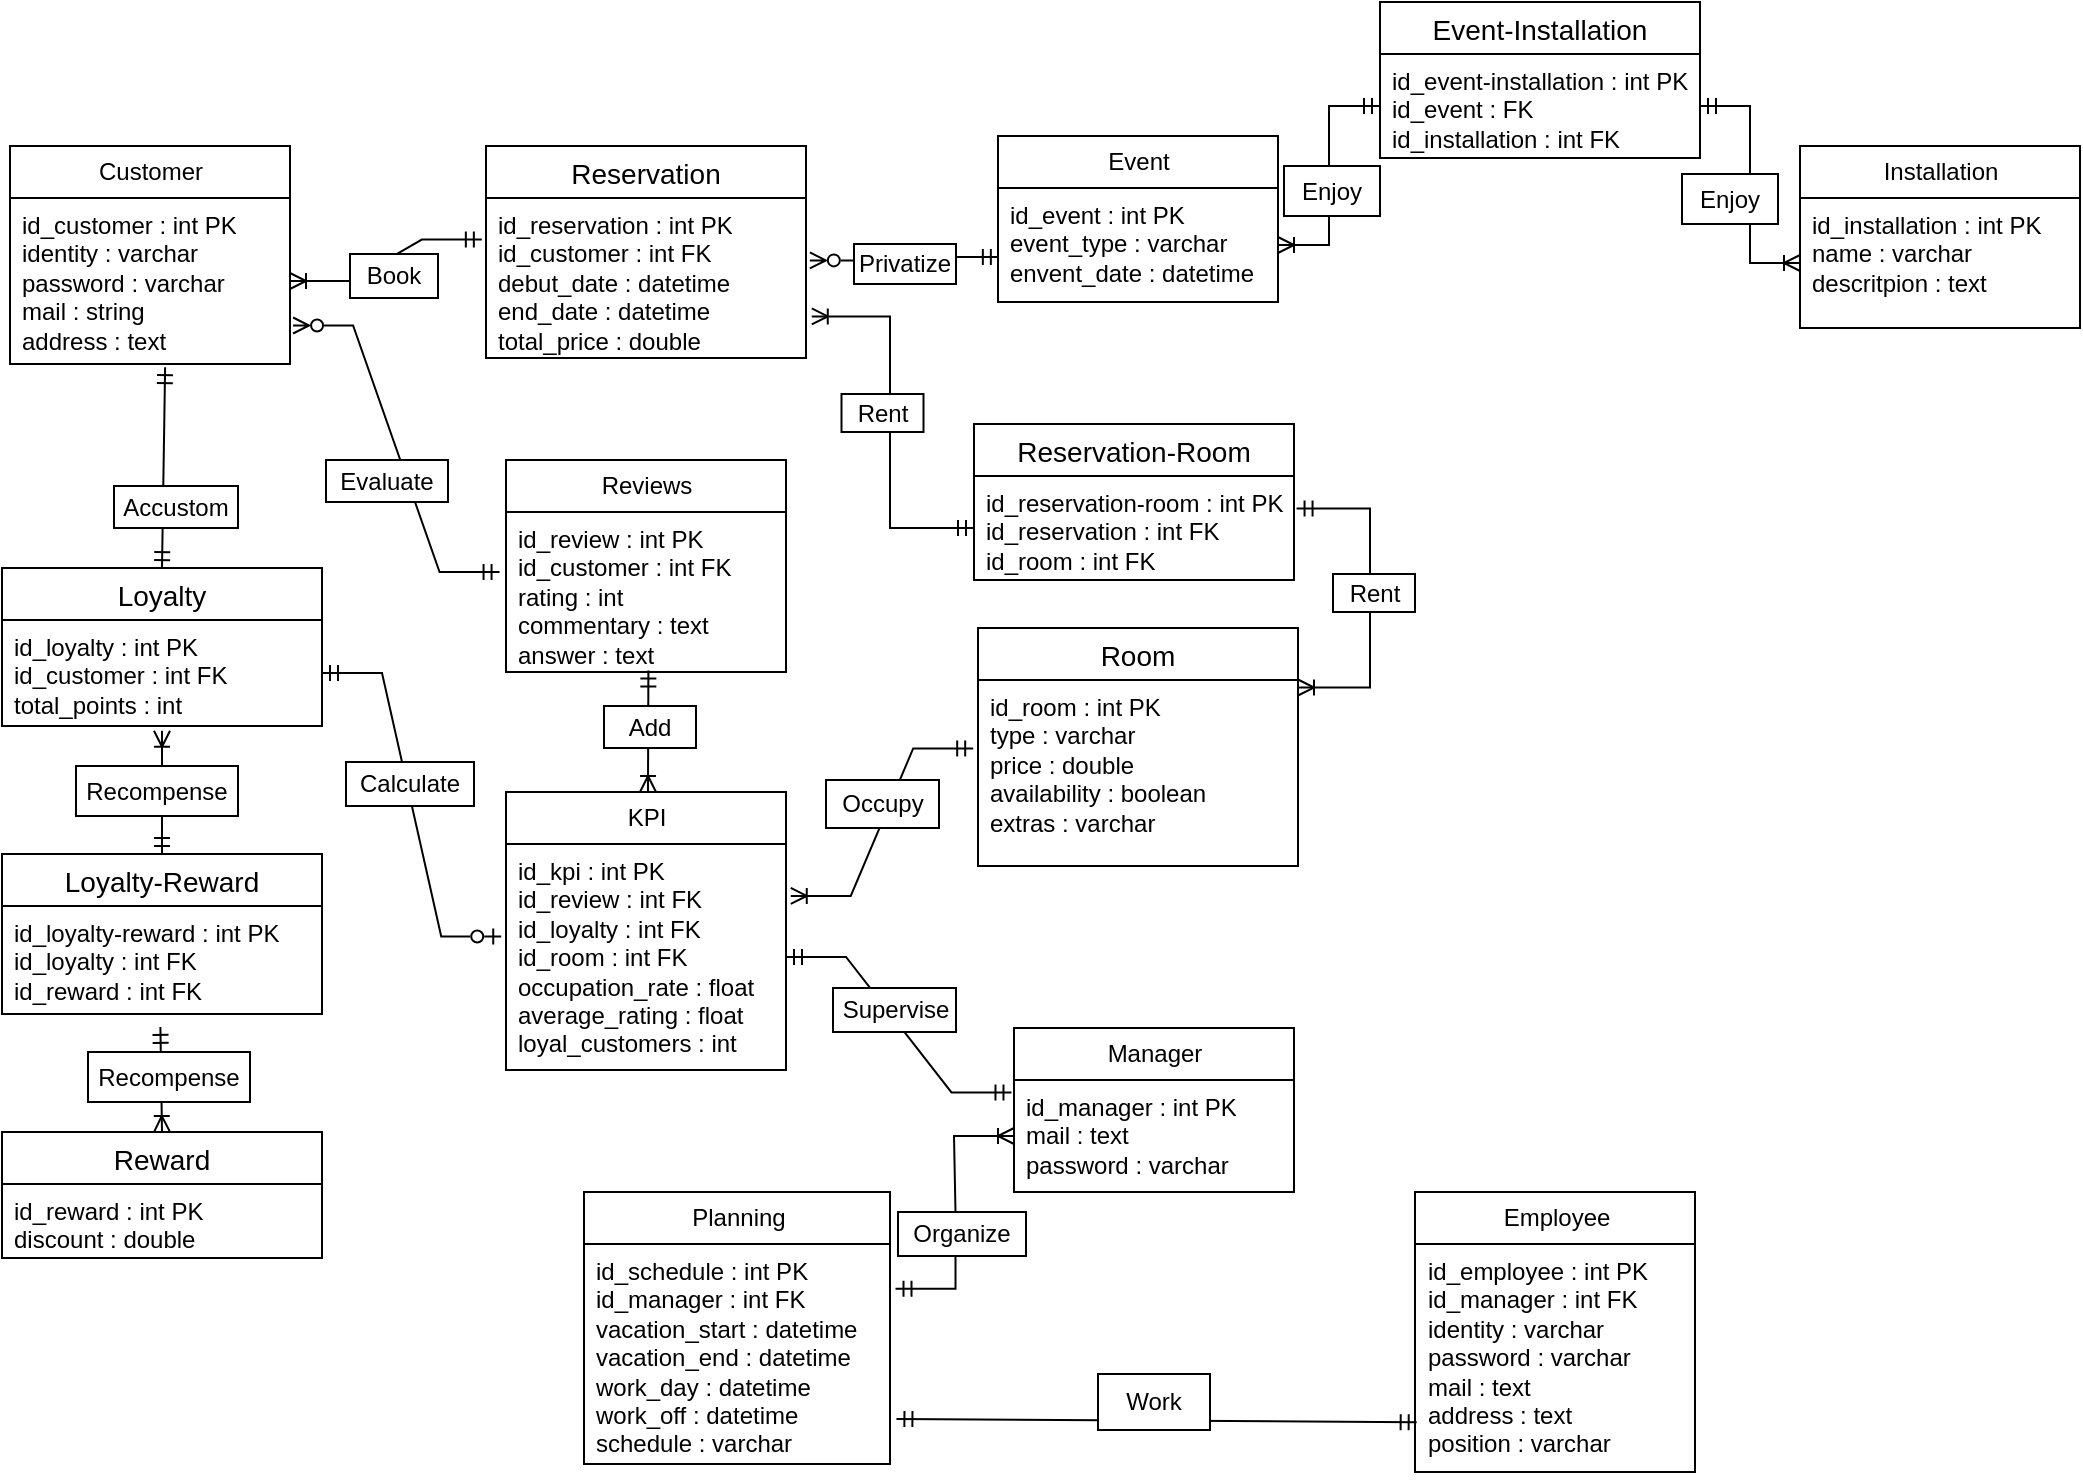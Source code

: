 <mxfile version="28.2.3">
  <diagram name="Page-1" id="EJ_G3w1azQlkb2A3bTI-">
    <mxGraphModel dx="1442" dy="1335" grid="0" gridSize="10" guides="1" tooltips="1" connect="1" arrows="1" fold="1" page="0" pageScale="1" pageWidth="827" pageHeight="1169" math="0" shadow="0">
      <root>
        <mxCell id="0" />
        <mxCell id="1" parent="0" />
        <mxCell id="6JfQClbxXGTTp9EC3AR5-3" value="Manager" style="swimlane;fontStyle=0;childLayout=stackLayout;horizontal=1;startSize=26;fillColor=none;horizontalStack=0;resizeParent=1;resizeParentMax=0;resizeLast=0;collapsible=1;marginBottom=0;html=1;" parent="1" vertex="1">
          <mxGeometry x="504" y="46" width="140" height="82" as="geometry" />
        </mxCell>
        <mxCell id="6JfQClbxXGTTp9EC3AR5-4" value="&lt;div&gt;id_manager : int PK&lt;/div&gt;&lt;div&gt;mail : text&lt;/div&gt;&lt;div&gt;password : varchar&lt;/div&gt;" style="text;strokeColor=none;fillColor=none;align=left;verticalAlign=top;spacingLeft=4;spacingRight=4;overflow=hidden;rotatable=0;points=[[0,0.5],[1,0.5]];portConstraint=eastwest;whiteSpace=wrap;html=1;" parent="6JfQClbxXGTTp9EC3AR5-3" vertex="1">
          <mxGeometry y="26" width="140" height="56" as="geometry" />
        </mxCell>
        <mxCell id="6JfQClbxXGTTp9EC3AR5-7" value="Employee" style="swimlane;fontStyle=0;childLayout=stackLayout;horizontal=1;startSize=26;fillColor=none;horizontalStack=0;resizeParent=1;resizeParentMax=0;resizeLast=0;collapsible=1;marginBottom=0;html=1;" parent="1" vertex="1">
          <mxGeometry x="704.5" y="128" width="140" height="140" as="geometry" />
        </mxCell>
        <mxCell id="6JfQClbxXGTTp9EC3AR5-8" value="&lt;div&gt;id_employee : int PK&lt;/div&gt;&lt;div&gt;id_manager : int FK&lt;/div&gt;&lt;div&gt;identity : varchar&lt;/div&gt;&lt;div&gt;password : varchar&lt;/div&gt;&lt;div&gt;mail : text&lt;/div&gt;&lt;div&gt;address : text&lt;/div&gt;&lt;div&gt;position : varchar&lt;/div&gt;" style="text;strokeColor=none;fillColor=none;align=left;verticalAlign=top;spacingLeft=4;spacingRight=4;overflow=hidden;rotatable=0;points=[[0,0.5],[1,0.5]];portConstraint=eastwest;whiteSpace=wrap;html=1;" parent="6JfQClbxXGTTp9EC3AR5-7" vertex="1">
          <mxGeometry y="26" width="140" height="114" as="geometry" />
        </mxCell>
        <mxCell id="6JfQClbxXGTTp9EC3AR5-12" value="Planning" style="swimlane;fontStyle=0;childLayout=stackLayout;horizontal=1;startSize=26;fillColor=none;horizontalStack=0;resizeParent=1;resizeParentMax=0;resizeLast=0;collapsible=1;marginBottom=0;html=1;" parent="1" vertex="1">
          <mxGeometry x="289" y="128" width="153" height="136" as="geometry" />
        </mxCell>
        <mxCell id="6JfQClbxXGTTp9EC3AR5-13" value="&lt;div&gt;id_schedule : int PK&lt;/div&gt;&lt;div&gt;id_manager : int FK&lt;/div&gt;&lt;div&gt;vacation_start : datetime&lt;/div&gt;&lt;div&gt;vacation_end : datetime&lt;/div&gt;&lt;div&gt;work_day : datetime&lt;/div&gt;&lt;div&gt;work_off : datetime&lt;/div&gt;&lt;div&gt;schedule : varchar&lt;/div&gt;" style="text;strokeColor=none;fillColor=none;align=left;verticalAlign=top;spacingLeft=4;spacingRight=4;overflow=hidden;rotatable=0;points=[[0,0.5],[1,0.5]];portConstraint=eastwest;whiteSpace=wrap;html=1;" parent="6JfQClbxXGTTp9EC3AR5-12" vertex="1">
          <mxGeometry y="26" width="153" height="110" as="geometry" />
        </mxCell>
        <mxCell id="6JfQClbxXGTTp9EC3AR5-16" value="&lt;div&gt;Event&lt;/div&gt;" style="swimlane;fontStyle=0;childLayout=stackLayout;horizontal=1;startSize=26;fillColor=none;horizontalStack=0;resizeParent=1;resizeParentMax=0;resizeLast=0;collapsible=1;marginBottom=0;html=1;" parent="1" vertex="1">
          <mxGeometry x="496" y="-400" width="140" height="83" as="geometry" />
        </mxCell>
        <mxCell id="6JfQClbxXGTTp9EC3AR5-17" value="&lt;div&gt;id_event : int PK&lt;/div&gt;&lt;div&gt;event_type : varchar&lt;/div&gt;&lt;div&gt;envent_date : datetime&lt;/div&gt;" style="text;strokeColor=none;fillColor=none;align=left;verticalAlign=top;spacingLeft=4;spacingRight=4;overflow=hidden;rotatable=0;points=[[0,0.5],[1,0.5]];portConstraint=eastwest;whiteSpace=wrap;html=1;" parent="6JfQClbxXGTTp9EC3AR5-16" vertex="1">
          <mxGeometry y="26" width="140" height="57" as="geometry" />
        </mxCell>
        <mxCell id="6JfQClbxXGTTp9EC3AR5-20" value="Installation" style="swimlane;fontStyle=0;childLayout=stackLayout;horizontal=1;startSize=26;fillColor=none;horizontalStack=0;resizeParent=1;resizeParentMax=0;resizeLast=0;collapsible=1;marginBottom=0;html=1;" parent="1" vertex="1">
          <mxGeometry x="897" y="-395" width="140" height="91" as="geometry" />
        </mxCell>
        <mxCell id="6JfQClbxXGTTp9EC3AR5-21" value="&lt;div&gt;id_installation : int PK&lt;/div&gt;&lt;div&gt;name : varchar&lt;/div&gt;&lt;div&gt;descritpion : text&lt;/div&gt;" style="text;strokeColor=none;fillColor=none;align=left;verticalAlign=top;spacingLeft=4;spacingRight=4;overflow=hidden;rotatable=0;points=[[0,0.5],[1,0.5]];portConstraint=eastwest;whiteSpace=wrap;html=1;" parent="6JfQClbxXGTTp9EC3AR5-20" vertex="1">
          <mxGeometry y="26" width="140" height="65" as="geometry" />
        </mxCell>
        <mxCell id="6JfQClbxXGTTp9EC3AR5-24" value="KPI" style="swimlane;fontStyle=0;childLayout=stackLayout;horizontal=1;startSize=26;fillColor=none;horizontalStack=0;resizeParent=1;resizeParentMax=0;resizeLast=0;collapsible=1;marginBottom=0;html=1;" parent="1" vertex="1">
          <mxGeometry x="250" y="-72" width="140" height="139" as="geometry" />
        </mxCell>
        <mxCell id="6JfQClbxXGTTp9EC3AR5-25" value="&lt;div&gt;id_kpi : int PK&lt;/div&gt;&lt;div&gt;id_review : int FK&lt;/div&gt;&lt;div&gt;id_loyalty : int FK&lt;/div&gt;&lt;div&gt;id_room : int FK&lt;/div&gt;&lt;div&gt;occupation_rate : float&lt;/div&gt;&lt;div&gt;average_rating : float&lt;/div&gt;&lt;div&gt;loyal_customers : int&lt;/div&gt;" style="text;strokeColor=none;fillColor=none;align=left;verticalAlign=top;spacingLeft=4;spacingRight=4;overflow=hidden;rotatable=0;points=[[0,0.5],[1,0.5]];portConstraint=eastwest;whiteSpace=wrap;html=1;" parent="6JfQClbxXGTTp9EC3AR5-24" vertex="1">
          <mxGeometry y="26" width="140" height="113" as="geometry" />
        </mxCell>
        <mxCell id="6JfQClbxXGTTp9EC3AR5-28" value="Customer" style="swimlane;fontStyle=0;childLayout=stackLayout;horizontal=1;startSize=26;fillColor=none;horizontalStack=0;resizeParent=1;resizeParentMax=0;resizeLast=0;collapsible=1;marginBottom=0;html=1;" parent="1" vertex="1">
          <mxGeometry x="2" y="-395" width="140" height="109" as="geometry" />
        </mxCell>
        <mxCell id="6JfQClbxXGTTp9EC3AR5-29" value="&lt;div&gt;id_customer : int PK&lt;/div&gt;&lt;div&gt;identity : varchar&lt;/div&gt;&lt;div&gt;password : varchar&lt;/div&gt;&lt;div&gt;mail : string&lt;/div&gt;&lt;div&gt;address : text&lt;/div&gt;" style="text;strokeColor=none;fillColor=none;align=left;verticalAlign=top;spacingLeft=4;spacingRight=4;overflow=hidden;rotatable=0;points=[[0,0.5],[1,0.5]];portConstraint=eastwest;whiteSpace=wrap;html=1;" parent="6JfQClbxXGTTp9EC3AR5-28" vertex="1">
          <mxGeometry y="26" width="140" height="83" as="geometry" />
        </mxCell>
        <mxCell id="6JfQClbxXGTTp9EC3AR5-32" value="Loyalty" style="swimlane;fontStyle=0;childLayout=stackLayout;horizontal=1;startSize=26;horizontalStack=0;resizeParent=1;resizeParentMax=0;resizeLast=0;collapsible=1;marginBottom=0;align=center;fontSize=14;" parent="1" vertex="1">
          <mxGeometry x="-2" y="-184" width="160" height="79" as="geometry" />
        </mxCell>
        <mxCell id="6JfQClbxXGTTp9EC3AR5-33" value="&lt;div&gt;id_loyalty : int PK&lt;/div&gt;&lt;div&gt;id_customer : int FK&lt;/div&gt;&lt;div&gt;total_points : int&lt;/div&gt;" style="text;strokeColor=none;fillColor=none;spacingLeft=4;spacingRight=4;overflow=hidden;rotatable=0;points=[[0,0.5],[1,0.5]];portConstraint=eastwest;fontSize=12;whiteSpace=wrap;html=1;" parent="6JfQClbxXGTTp9EC3AR5-32" vertex="1">
          <mxGeometry y="26" width="160" height="53" as="geometry" />
        </mxCell>
        <mxCell id="6JfQClbxXGTTp9EC3AR5-38" value="Reservation" style="swimlane;fontStyle=0;childLayout=stackLayout;horizontal=1;startSize=26;horizontalStack=0;resizeParent=1;resizeParentMax=0;resizeLast=0;collapsible=1;marginBottom=0;align=center;fontSize=14;" parent="1" vertex="1">
          <mxGeometry x="240" y="-395" width="160" height="106" as="geometry" />
        </mxCell>
        <mxCell id="6JfQClbxXGTTp9EC3AR5-39" value="&lt;div&gt;id_reservation : int PK&lt;/div&gt;&lt;div&gt;id_customer : int FK&lt;/div&gt;&lt;div&gt;debut_date : datetime&lt;/div&gt;&lt;div&gt;end_date : datetime&lt;/div&gt;&lt;div&gt;total_price : double&lt;/div&gt;" style="text;strokeColor=none;fillColor=none;spacingLeft=4;spacingRight=4;overflow=hidden;rotatable=0;points=[[0,0.5],[1,0.5]];portConstraint=eastwest;fontSize=12;whiteSpace=wrap;html=1;" parent="6JfQClbxXGTTp9EC3AR5-38" vertex="1">
          <mxGeometry y="26" width="160" height="80" as="geometry" />
        </mxCell>
        <mxCell id="6JfQClbxXGTTp9EC3AR5-42" value="Reviews" style="swimlane;fontStyle=0;childLayout=stackLayout;horizontal=1;startSize=26;fillColor=none;horizontalStack=0;resizeParent=1;resizeParentMax=0;resizeLast=0;collapsible=1;marginBottom=0;html=1;" parent="1" vertex="1">
          <mxGeometry x="250" y="-238" width="140" height="106" as="geometry" />
        </mxCell>
        <mxCell id="6JfQClbxXGTTp9EC3AR5-43" value="&lt;div&gt;id_review : int PK&lt;/div&gt;&lt;div&gt;id_customer : int FK&lt;/div&gt;&lt;div&gt;rating : int&lt;/div&gt;&lt;div&gt;commentary : text&lt;/div&gt;&lt;div&gt;answer : text&lt;/div&gt;" style="text;strokeColor=none;fillColor=none;align=left;verticalAlign=top;spacingLeft=4;spacingRight=4;overflow=hidden;rotatable=0;points=[[0,0.5],[1,0.5]];portConstraint=eastwest;whiteSpace=wrap;html=1;" parent="6JfQClbxXGTTp9EC3AR5-42" vertex="1">
          <mxGeometry y="26" width="140" height="80" as="geometry" />
        </mxCell>
        <mxCell id="6JfQClbxXGTTp9EC3AR5-46" value="Reward" style="swimlane;fontStyle=0;childLayout=stackLayout;horizontal=1;startSize=26;horizontalStack=0;resizeParent=1;resizeParentMax=0;resizeLast=0;collapsible=1;marginBottom=0;align=center;fontSize=14;" parent="1" vertex="1">
          <mxGeometry x="-2" y="98" width="160" height="63" as="geometry" />
        </mxCell>
        <mxCell id="6JfQClbxXGTTp9EC3AR5-47" value="&lt;div&gt;id_reward : int PK&lt;/div&gt;&lt;div&gt;discount : double&lt;/div&gt;" style="text;strokeColor=none;fillColor=none;spacingLeft=4;spacingRight=4;overflow=hidden;rotatable=0;points=[[0,0.5],[1,0.5]];portConstraint=eastwest;fontSize=12;whiteSpace=wrap;html=1;" parent="6JfQClbxXGTTp9EC3AR5-46" vertex="1">
          <mxGeometry y="26" width="160" height="37" as="geometry" />
        </mxCell>
        <mxCell id="6JfQClbxXGTTp9EC3AR5-63" value="Room" style="swimlane;fontStyle=0;childLayout=stackLayout;horizontal=1;startSize=26;horizontalStack=0;resizeParent=1;resizeParentMax=0;resizeLast=0;collapsible=1;marginBottom=0;align=center;fontSize=14;" parent="1" vertex="1">
          <mxGeometry x="486" y="-154" width="160" height="119" as="geometry" />
        </mxCell>
        <mxCell id="6JfQClbxXGTTp9EC3AR5-64" value="&lt;div&gt;id_room : int PK&lt;/div&gt;&lt;div&gt;type : varchar&lt;/div&gt;&lt;div&gt;price : double&lt;/div&gt;&lt;div&gt;availability : boolean&lt;/div&gt;&lt;div&gt;extras : varchar&lt;/div&gt;" style="text;strokeColor=none;fillColor=none;spacingLeft=4;spacingRight=4;overflow=hidden;rotatable=0;points=[[0,0.5],[1,0.5]];portConstraint=eastwest;fontSize=12;whiteSpace=wrap;html=1;" parent="6JfQClbxXGTTp9EC3AR5-63" vertex="1">
          <mxGeometry y="26" width="160" height="93" as="geometry" />
        </mxCell>
        <mxCell id="6JfQClbxXGTTp9EC3AR5-68" value="Event-Installation" style="swimlane;fontStyle=0;childLayout=stackLayout;horizontal=1;startSize=26;horizontalStack=0;resizeParent=1;resizeParentMax=0;resizeLast=0;collapsible=1;marginBottom=0;align=center;fontSize=14;" parent="1" vertex="1">
          <mxGeometry x="687" y="-467" width="160" height="78" as="geometry" />
        </mxCell>
        <mxCell id="6JfQClbxXGTTp9EC3AR5-69" value="&lt;div&gt;id_event-installation : int PK&lt;/div&gt;&lt;div&gt;id_event : FK&lt;/div&gt;&lt;div&gt;id_installation : int FK&lt;/div&gt;" style="text;strokeColor=none;fillColor=none;spacingLeft=4;spacingRight=4;overflow=hidden;rotatable=0;points=[[0,0.5],[1,0.5]];portConstraint=eastwest;fontSize=12;whiteSpace=wrap;html=1;" parent="6JfQClbxXGTTp9EC3AR5-68" vertex="1">
          <mxGeometry y="26" width="160" height="52" as="geometry" />
        </mxCell>
        <mxCell id="tfc34CaD-me6gObzAvvp-3" value="" style="edgeStyle=entityRelationEdgeStyle;fontSize=12;html=1;endArrow=ERmandOne;startArrow=ERoneToMany;rounded=0;entryX=-0.013;entryY=0.26;entryDx=0;entryDy=0;entryPerimeter=0;exitX=1;exitY=0.5;exitDx=0;exitDy=0;startFill=0;" parent="1" source="6JfQClbxXGTTp9EC3AR5-29" target="6JfQClbxXGTTp9EC3AR5-39" edge="1">
          <mxGeometry width="100" height="100" relative="1" as="geometry">
            <mxPoint x="127" y="-247" as="sourcePoint" />
            <mxPoint x="227" y="-347" as="targetPoint" />
          </mxGeometry>
        </mxCell>
        <mxCell id="tfc34CaD-me6gObzAvvp-4" value="" style="edgeStyle=entityRelationEdgeStyle;fontSize=12;html=1;endArrow=ERmandOne;startArrow=ERzeroToMany;rounded=0;entryX=0.003;entryY=0.606;entryDx=0;entryDy=0;entryPerimeter=0;exitX=1.012;exitY=0.39;exitDx=0;exitDy=0;exitPerimeter=0;startFill=0;endFill=0;" parent="1" source="6JfQClbxXGTTp9EC3AR5-39" target="6JfQClbxXGTTp9EC3AR5-17" edge="1">
          <mxGeometry width="100" height="100" relative="1" as="geometry">
            <mxPoint x="392" y="-265" as="sourcePoint" />
            <mxPoint x="492" y="-365" as="targetPoint" />
          </mxGeometry>
        </mxCell>
        <mxCell id="tfc34CaD-me6gObzAvvp-5" value="" style="edgeStyle=entityRelationEdgeStyle;fontSize=12;html=1;endArrow=ERmandOne;startArrow=ERzeroToMany;rounded=0;exitX=1.011;exitY=0.768;exitDx=0;exitDy=0;exitPerimeter=0;endFill=0;startFill=0;entryX=-0.023;entryY=0.375;entryDx=0;entryDy=0;entryPerimeter=0;" parent="1" source="6JfQClbxXGTTp9EC3AR5-29" target="6JfQClbxXGTTp9EC3AR5-43" edge="1">
          <mxGeometry width="100" height="100" relative="1" as="geometry">
            <mxPoint x="138" y="-119" as="sourcePoint" />
            <mxPoint x="239" y="-164" as="targetPoint" />
          </mxGeometry>
        </mxCell>
        <mxCell id="tfc34CaD-me6gObzAvvp-6" value="" style="fontSize=12;html=1;endArrow=ERmandOne;startArrow=ERoneToMany;rounded=0;entryX=0.611;entryY=0.978;entryDx=0;entryDy=0;entryPerimeter=0;startFill=0;endFill=0;" parent="1" edge="1">
          <mxGeometry width="100" height="100" relative="1" as="geometry">
            <mxPoint x="321" y="-72" as="sourcePoint" />
            <mxPoint x="321.19" y="-132.74" as="targetPoint" />
          </mxGeometry>
        </mxCell>
        <mxCell id="tfc34CaD-me6gObzAvvp-7" value="" style="edgeStyle=entityRelationEdgeStyle;fontSize=12;html=1;endArrow=ERzeroToOne;startArrow=ERmandOne;rounded=0;exitX=1;exitY=0.5;exitDx=0;exitDy=0;entryX=-0.017;entryY=0.409;entryDx=0;entryDy=0;entryPerimeter=0;startFill=0;endFill=0;" parent="1" source="6JfQClbxXGTTp9EC3AR5-33" target="6JfQClbxXGTTp9EC3AR5-25" edge="1">
          <mxGeometry width="100" height="100" relative="1" as="geometry">
            <mxPoint x="166" y="-27" as="sourcePoint" />
            <mxPoint x="226" y="-152" as="targetPoint" />
          </mxGeometry>
        </mxCell>
        <mxCell id="tfc34CaD-me6gObzAvvp-8" value="" style="edgeStyle=entityRelationEdgeStyle;fontSize=12;html=1;endArrow=ERmandOne;startArrow=ERoneToMany;rounded=0;startFill=0;endFill=0;entryX=-0.015;entryY=0.368;entryDx=0;entryDy=0;entryPerimeter=0;exitX=1.017;exitY=0.23;exitDx=0;exitDy=0;exitPerimeter=0;" parent="1" source="6JfQClbxXGTTp9EC3AR5-25" target="6JfQClbxXGTTp9EC3AR5-64" edge="1">
          <mxGeometry width="100" height="100" relative="1" as="geometry">
            <mxPoint x="420" y="-25" as="sourcePoint" />
            <mxPoint x="480" y="-69" as="targetPoint" />
            <Array as="points">
              <mxPoint x="460" y="-185" />
              <mxPoint x="474" y="-101" />
            </Array>
          </mxGeometry>
        </mxCell>
        <mxCell id="tfc34CaD-me6gObzAvvp-9" value="" style="edgeStyle=entityRelationEdgeStyle;fontSize=12;html=1;endArrow=ERmandOne;startArrow=ERmandOne;rounded=0;entryX=-0.009;entryY=0.111;entryDx=0;entryDy=0;exitX=1;exitY=0.5;exitDx=0;exitDy=0;entryPerimeter=0;" parent="1" source="6JfQClbxXGTTp9EC3AR5-25" target="6JfQClbxXGTTp9EC3AR5-4" edge="1">
          <mxGeometry width="100" height="100" relative="1" as="geometry">
            <mxPoint x="407" y="48" as="sourcePoint" />
            <mxPoint x="507" y="-52" as="targetPoint" />
          </mxGeometry>
        </mxCell>
        <mxCell id="tfc34CaD-me6gObzAvvp-11" value="" style="edgeStyle=entityRelationEdgeStyle;fontSize=12;html=1;endArrow=ERoneToMany;endFill=0;rounded=0;entryX=0;entryY=0.5;entryDx=0;entryDy=0;exitX=1.018;exitY=0.203;exitDx=0;exitDy=0;exitPerimeter=0;startArrow=ERmandOne;startFill=0;" parent="1" source="6JfQClbxXGTTp9EC3AR5-13" target="6JfQClbxXGTTp9EC3AR5-4" edge="1">
          <mxGeometry width="100" height="100" relative="1" as="geometry">
            <mxPoint x="462" y="288" as="sourcePoint" />
            <mxPoint x="562" y="188" as="targetPoint" />
          </mxGeometry>
        </mxCell>
        <mxCell id="tfc34CaD-me6gObzAvvp-12" value="" style="fontSize=12;html=1;endArrow=ERmandOne;startArrow=ERmandOne;rounded=0;exitX=1.021;exitY=0.795;exitDx=0;exitDy=0;exitPerimeter=0;entryX=0.006;entryY=0.782;entryDx=0;entryDy=0;entryPerimeter=0;" parent="1" source="6JfQClbxXGTTp9EC3AR5-13" target="6JfQClbxXGTTp9EC3AR5-8" edge="1">
          <mxGeometry width="100" height="100" relative="1" as="geometry">
            <mxPoint x="594" y="351" as="sourcePoint" />
            <mxPoint x="694" y="251" as="targetPoint" />
          </mxGeometry>
        </mxCell>
        <mxCell id="tfc34CaD-me6gObzAvvp-13" value="Work" style="whiteSpace=wrap;html=1;align=center;" parent="1" vertex="1">
          <mxGeometry x="546" y="219" width="56" height="28" as="geometry" />
        </mxCell>
        <mxCell id="tfc34CaD-me6gObzAvvp-15" value="Organize" style="whiteSpace=wrap;html=1;align=center;" parent="1" vertex="1">
          <mxGeometry x="446" y="138" width="64" height="22" as="geometry" />
        </mxCell>
        <mxCell id="tfc34CaD-me6gObzAvvp-21" value="Reservation-Room" style="swimlane;fontStyle=0;childLayout=stackLayout;horizontal=1;startSize=26;horizontalStack=0;resizeParent=1;resizeParentMax=0;resizeLast=0;collapsible=1;marginBottom=0;align=center;fontSize=14;" parent="1" vertex="1">
          <mxGeometry x="484" y="-256" width="160" height="78" as="geometry" />
        </mxCell>
        <mxCell id="tfc34CaD-me6gObzAvvp-22" value="&lt;div&gt;id_reservation-room : int PK&lt;/div&gt;&lt;div&gt;id_reservation : int FK&lt;/div&gt;&lt;div&gt;id_room : int FK&lt;/div&gt;" style="text;strokeColor=none;fillColor=none;spacingLeft=4;spacingRight=4;overflow=hidden;rotatable=0;points=[[0,0.5],[1,0.5]];portConstraint=eastwest;fontSize=12;whiteSpace=wrap;html=1;" parent="tfc34CaD-me6gObzAvvp-21" vertex="1">
          <mxGeometry y="26" width="160" height="52" as="geometry" />
        </mxCell>
        <mxCell id="tfc34CaD-me6gObzAvvp-25" value="Loyalty-Reward" style="swimlane;fontStyle=0;childLayout=stackLayout;horizontal=1;startSize=26;horizontalStack=0;resizeParent=1;resizeParentMax=0;resizeLast=0;collapsible=1;marginBottom=0;align=center;fontSize=14;" parent="1" vertex="1">
          <mxGeometry x="-2" y="-41" width="160" height="80" as="geometry" />
        </mxCell>
        <mxCell id="tfc34CaD-me6gObzAvvp-26" value="&lt;div&gt;id_loyalty-reward : int PK&lt;/div&gt;&lt;div&gt;id_loyalty : int FK&lt;/div&gt;&lt;div&gt;id_reward : int FK&lt;/div&gt;" style="text;strokeColor=none;fillColor=none;spacingLeft=4;spacingRight=4;overflow=hidden;rotatable=0;points=[[0,0.5],[1,0.5]];portConstraint=eastwest;fontSize=12;whiteSpace=wrap;html=1;" parent="tfc34CaD-me6gObzAvvp-25" vertex="1">
          <mxGeometry y="26" width="160" height="54" as="geometry" />
        </mxCell>
        <mxCell id="tfc34CaD-me6gObzAvvp-29" value="" style="fontSize=12;html=1;endArrow=ERoneToMany;startArrow=ERmandOne;rounded=0;exitX=0.5;exitY=0;exitDx=0;exitDy=0;entryX=0.5;entryY=1.045;entryDx=0;entryDy=0;entryPerimeter=0;startFill=0;endFill=0;" parent="1" source="tfc34CaD-me6gObzAvvp-25" target="6JfQClbxXGTTp9EC3AR5-33" edge="1">
          <mxGeometry width="100" height="100" relative="1" as="geometry">
            <mxPoint x="14" y="-3" as="sourcePoint" />
            <mxPoint x="114" y="-103" as="targetPoint" />
          </mxGeometry>
        </mxCell>
        <mxCell id="tfc34CaD-me6gObzAvvp-30" value="" style="fontSize=12;html=1;endArrow=ERmandOne;startArrow=ERoneToMany;rounded=0;entryX=0.495;entryY=1.12;entryDx=0;entryDy=0;entryPerimeter=0;exitX=0.5;exitY=0;exitDx=0;exitDy=0;startFill=0;endFill=0;" parent="1" source="6JfQClbxXGTTp9EC3AR5-46" target="tfc34CaD-me6gObzAvvp-26" edge="1">
          <mxGeometry width="100" height="100" relative="1" as="geometry">
            <mxPoint x="96" y="77" as="sourcePoint" />
            <mxPoint x="77.5" y="30" as="targetPoint" />
          </mxGeometry>
        </mxCell>
        <mxCell id="tfc34CaD-me6gObzAvvp-31" value="" style="fontSize=12;html=1;endArrow=ERmandOne;startArrow=ERmandOne;rounded=0;exitX=0.5;exitY=0;exitDx=0;exitDy=0;entryX=0.554;entryY=1.019;entryDx=0;entryDy=0;entryPerimeter=0;" parent="1" source="6JfQClbxXGTTp9EC3AR5-32" target="6JfQClbxXGTTp9EC3AR5-29" edge="1">
          <mxGeometry width="100" height="100" relative="1" as="geometry">
            <mxPoint x="2" y="-174" as="sourcePoint" />
            <mxPoint x="102" y="-274" as="targetPoint" />
          </mxGeometry>
        </mxCell>
        <mxCell id="tfc34CaD-me6gObzAvvp-32" value="Accustom" style="whiteSpace=wrap;html=1;align=center;" parent="1" vertex="1">
          <mxGeometry x="54" y="-225" width="62" height="21" as="geometry" />
        </mxCell>
        <mxCell id="tfc34CaD-me6gObzAvvp-33" value="Calculate" style="whiteSpace=wrap;html=1;align=center;" parent="1" vertex="1">
          <mxGeometry x="170" y="-87" width="64" height="22" as="geometry" />
        </mxCell>
        <mxCell id="tfc34CaD-me6gObzAvvp-34" value="Add" style="whiteSpace=wrap;html=1;align=center;" parent="1" vertex="1">
          <mxGeometry x="299" y="-115" width="46" height="21" as="geometry" />
        </mxCell>
        <mxCell id="tfc34CaD-me6gObzAvvp-35" value="&lt;div&gt;Occupy&lt;/div&gt;" style="whiteSpace=wrap;html=1;align=center;" parent="1" vertex="1">
          <mxGeometry x="410" y="-78" width="56.5" height="24" as="geometry" />
        </mxCell>
        <mxCell id="tfc34CaD-me6gObzAvvp-37" value="Book" style="whiteSpace=wrap;html=1;align=center;" parent="1" vertex="1">
          <mxGeometry x="172" y="-341" width="44" height="22" as="geometry" />
        </mxCell>
        <mxCell id="tfc34CaD-me6gObzAvvp-39" value="Privatize" style="whiteSpace=wrap;html=1;align=center;" parent="1" vertex="1">
          <mxGeometry x="424" y="-346" width="51" height="20" as="geometry" />
        </mxCell>
        <mxCell id="CBLxc6X5hEkNXTzPDG8d-1" value="" style="fontSize=12;html=1;endArrow=ERoneToMany;startArrow=ERmandOne;rounded=0;exitX=0;exitY=0.5;exitDx=0;exitDy=0;entryX=1;entryY=0.5;entryDx=0;entryDy=0;startFill=0;endFill=0;edgeStyle=orthogonalEdgeStyle;" parent="1" source="6JfQClbxXGTTp9EC3AR5-69" target="6JfQClbxXGTTp9EC3AR5-17" edge="1">
          <mxGeometry width="100" height="100" relative="1" as="geometry">
            <mxPoint x="663.5" y="-328" as="sourcePoint" />
            <mxPoint x="663.5" y="-394" as="targetPoint" />
          </mxGeometry>
        </mxCell>
        <mxCell id="CBLxc6X5hEkNXTzPDG8d-2" value="" style="fontSize=12;html=1;endArrow=ERoneToMany;startArrow=ERmandOne;rounded=0;exitX=1;exitY=0.5;exitDx=0;exitDy=0;entryX=0;entryY=0.5;entryDx=0;entryDy=0;startFill=0;endFill=0;edgeStyle=orthogonalEdgeStyle;" parent="1" source="6JfQClbxXGTTp9EC3AR5-69" target="6JfQClbxXGTTp9EC3AR5-21" edge="1">
          <mxGeometry width="100" height="100" relative="1" as="geometry">
            <mxPoint x="874" y="-304" as="sourcePoint" />
            <mxPoint x="874" y="-370" as="targetPoint" />
          </mxGeometry>
        </mxCell>
        <mxCell id="CBLxc6X5hEkNXTzPDG8d-5" value="" style="fontSize=12;html=1;endArrow=ERoneToMany;startArrow=ERmandOne;rounded=0;exitX=0;exitY=0.5;exitDx=0;exitDy=0;entryX=1.018;entryY=0.74;entryDx=0;entryDy=0;startFill=0;endFill=0;edgeStyle=orthogonalEdgeStyle;entryPerimeter=0;" parent="1" source="tfc34CaD-me6gObzAvvp-22" target="6JfQClbxXGTTp9EC3AR5-39" edge="1">
          <mxGeometry width="100" height="100" relative="1" as="geometry">
            <mxPoint x="515" y="-221" as="sourcePoint" />
            <mxPoint x="424" y="-115" as="targetPoint" />
          </mxGeometry>
        </mxCell>
        <mxCell id="CBLxc6X5hEkNXTzPDG8d-6" value="" style="fontSize=12;html=1;endArrow=ERoneToMany;startArrow=ERmandOne;rounded=0;exitX=1.008;exitY=0.312;exitDx=0;exitDy=0;entryX=1;entryY=0.25;entryDx=0;entryDy=0;startFill=0;endFill=0;edgeStyle=orthogonalEdgeStyle;exitPerimeter=0;" parent="1" source="tfc34CaD-me6gObzAvvp-22" target="6JfQClbxXGTTp9EC3AR5-63" edge="1">
          <mxGeometry width="100" height="100" relative="1" as="geometry">
            <mxPoint x="851" y="-119" as="sourcePoint" />
            <mxPoint x="760" y="-13" as="targetPoint" />
            <Array as="points">
              <mxPoint x="682" y="-214" />
              <mxPoint x="682" y="-124" />
            </Array>
          </mxGeometry>
        </mxCell>
        <mxCell id="CBLxc6X5hEkNXTzPDG8d-7" value="Enjoy" style="rounded=0;whiteSpace=wrap;html=1;" parent="1" vertex="1">
          <mxGeometry x="639" y="-385" width="48" height="25" as="geometry" />
        </mxCell>
        <mxCell id="CBLxc6X5hEkNXTzPDG8d-8" value="Enjoy" style="rounded=0;whiteSpace=wrap;html=1;" parent="1" vertex="1">
          <mxGeometry x="838" y="-381" width="48" height="25" as="geometry" />
        </mxCell>
        <mxCell id="CBLxc6X5hEkNXTzPDG8d-10" value="Rent" style="rounded=0;whiteSpace=wrap;html=1;" parent="1" vertex="1">
          <mxGeometry x="417.75" y="-271" width="41" height="19" as="geometry" />
        </mxCell>
        <mxCell id="CBLxc6X5hEkNXTzPDG8d-11" value="Rent" style="rounded=0;whiteSpace=wrap;html=1;" parent="1" vertex="1">
          <mxGeometry x="663.5" y="-181" width="41" height="19" as="geometry" />
        </mxCell>
        <mxCell id="CBLxc6X5hEkNXTzPDG8d-15" value="Recompense" style="rounded=0;whiteSpace=wrap;html=1;" parent="1" vertex="1">
          <mxGeometry x="35" y="-85" width="81" height="25" as="geometry" />
        </mxCell>
        <mxCell id="CBLxc6X5hEkNXTzPDG8d-16" value="Recompense" style="rounded=0;whiteSpace=wrap;html=1;" parent="1" vertex="1">
          <mxGeometry x="41" y="58" width="81" height="25" as="geometry" />
        </mxCell>
        <mxCell id="CBLxc6X5hEkNXTzPDG8d-17" value="Evaluate" style="rounded=0;whiteSpace=wrap;html=1;" parent="1" vertex="1">
          <mxGeometry x="160" y="-238" width="61" height="21" as="geometry" />
        </mxCell>
        <mxCell id="CBLxc6X5hEkNXTzPDG8d-18" value="Supervise" style="rounded=0;whiteSpace=wrap;html=1;" parent="1" vertex="1">
          <mxGeometry x="413.5" y="26" width="61.5" height="22" as="geometry" />
        </mxCell>
      </root>
    </mxGraphModel>
  </diagram>
</mxfile>
